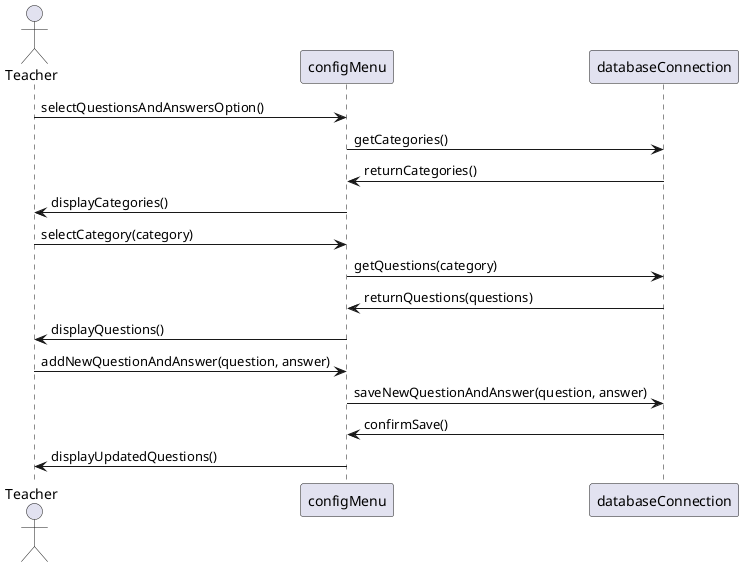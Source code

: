 ' Use Case 5: Configure New Question and Answer Pair

@startuml
actor Teacher
participant configMenu
participant databaseConnection

Teacher -> configMenu: selectQuestionsAndAnswersOption()
configMenu -> databaseConnection: getCategories()
databaseConnection -> configMenu: returnCategories()
configMenu -> Teacher: displayCategories()
Teacher -> configMenu: selectCategory(category)
configMenu -> databaseConnection: getQuestions(category)
databaseConnection -> configMenu: returnQuestions(questions)
configMenu -> Teacher: displayQuestions()
Teacher -> configMenu: addNewQuestionAndAnswer(question, answer)
configMenu -> databaseConnection: saveNewQuestionAndAnswer(question, answer)
databaseConnection -> configMenu: confirmSave()
configMenu -> Teacher: displayUpdatedQuestions()
@enduml
